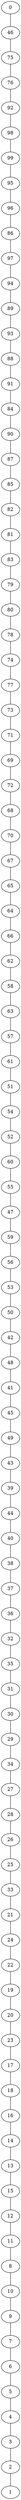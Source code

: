 graph DFS_I_grafoBarabasi_100_46  {
0;
46;
75;
76;
92;
98;
99;
95;
96;
86;
97;
94;
89;
93;
88;
91;
84;
90;
87;
85;
82;
81;
83;
79;
80;
78;
74;
77;
73;
71;
69;
72;
68;
70;
67;
65;
64;
66;
62;
58;
63;
57;
61;
51;
54;
52;
60;
55;
47;
59;
56;
53;
50;
42;
48;
41;
45;
49;
43;
39;
44;
40;
38;
37;
36;
32;
35;
31;
30;
29;
34;
27;
28;
26;
25;
33;
21;
24;
22;
19;
20;
23;
17;
18;
16;
14;
13;
15;
12;
11;
8;
10;
9;
7;
6;
5;
4;
3;
2;
1;
0 -- 46;
46 -- 75;
75 -- 76;
76 -- 92;
92 -- 98;
98 -- 99;
99 -- 95;
95 -- 96;
96 -- 86;
86 -- 97;
97 -- 94;
94 -- 89;
89 -- 93;
93 -- 88;
88 -- 91;
91 -- 84;
84 -- 90;
90 -- 87;
87 -- 85;
85 -- 82;
82 -- 81;
81 -- 83;
83 -- 79;
79 -- 80;
80 -- 78;
78 -- 74;
74 -- 77;
77 -- 73;
73 -- 71;
71 -- 69;
69 -- 72;
72 -- 68;
68 -- 70;
70 -- 67;
67 -- 65;
65 -- 64;
64 -- 66;
66 -- 62;
62 -- 58;
58 -- 63;
63 -- 57;
57 -- 61;
61 -- 51;
51 -- 54;
54 -- 52;
52 -- 60;
60 -- 55;
55 -- 47;
47 -- 59;
59 -- 56;
56 -- 53;
53 -- 50;
50 -- 42;
42 -- 48;
48 -- 41;
41 -- 45;
45 -- 49;
49 -- 43;
43 -- 39;
39 -- 44;
44 -- 40;
40 -- 38;
38 -- 37;
37 -- 36;
36 -- 32;
32 -- 35;
35 -- 31;
31 -- 30;
30 -- 29;
29 -- 34;
34 -- 27;
27 -- 28;
28 -- 26;
26 -- 25;
25 -- 33;
33 -- 21;
21 -- 24;
24 -- 22;
22 -- 19;
19 -- 20;
20 -- 23;
23 -- 17;
17 -- 18;
18 -- 16;
16 -- 14;
14 -- 13;
13 -- 15;
15 -- 12;
12 -- 11;
11 -- 8;
8 -- 10;
10 -- 9;
9 -- 7;
7 -- 6;
6 -- 5;
5 -- 4;
4 -- 3;
3 -- 2;
2 -- 1;
}